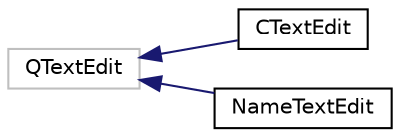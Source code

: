 digraph "类继承关系图"
{
  edge [fontname="Helvetica",fontsize="10",labelfontname="Helvetica",labelfontsize="10"];
  node [fontname="Helvetica",fontsize="10",shape=record];
  rankdir="LR";
  Node930 [label="QTextEdit",height=0.2,width=0.4,color="grey75", fillcolor="white", style="filled"];
  Node930 -> Node0 [dir="back",color="midnightblue",fontsize="10",style="solid",fontname="Helvetica"];
  Node0 [label="CTextEdit",height=0.2,width=0.4,color="black", fillcolor="white", style="filled",URL="$class_c_text_edit.html"];
  Node930 -> Node932 [dir="back",color="midnightblue",fontsize="10",style="solid",fontname="Helvetica"];
  Node932 [label="NameTextEdit",height=0.2,width=0.4,color="black", fillcolor="white", style="filled",URL="$class_name_text_edit.html"];
}
